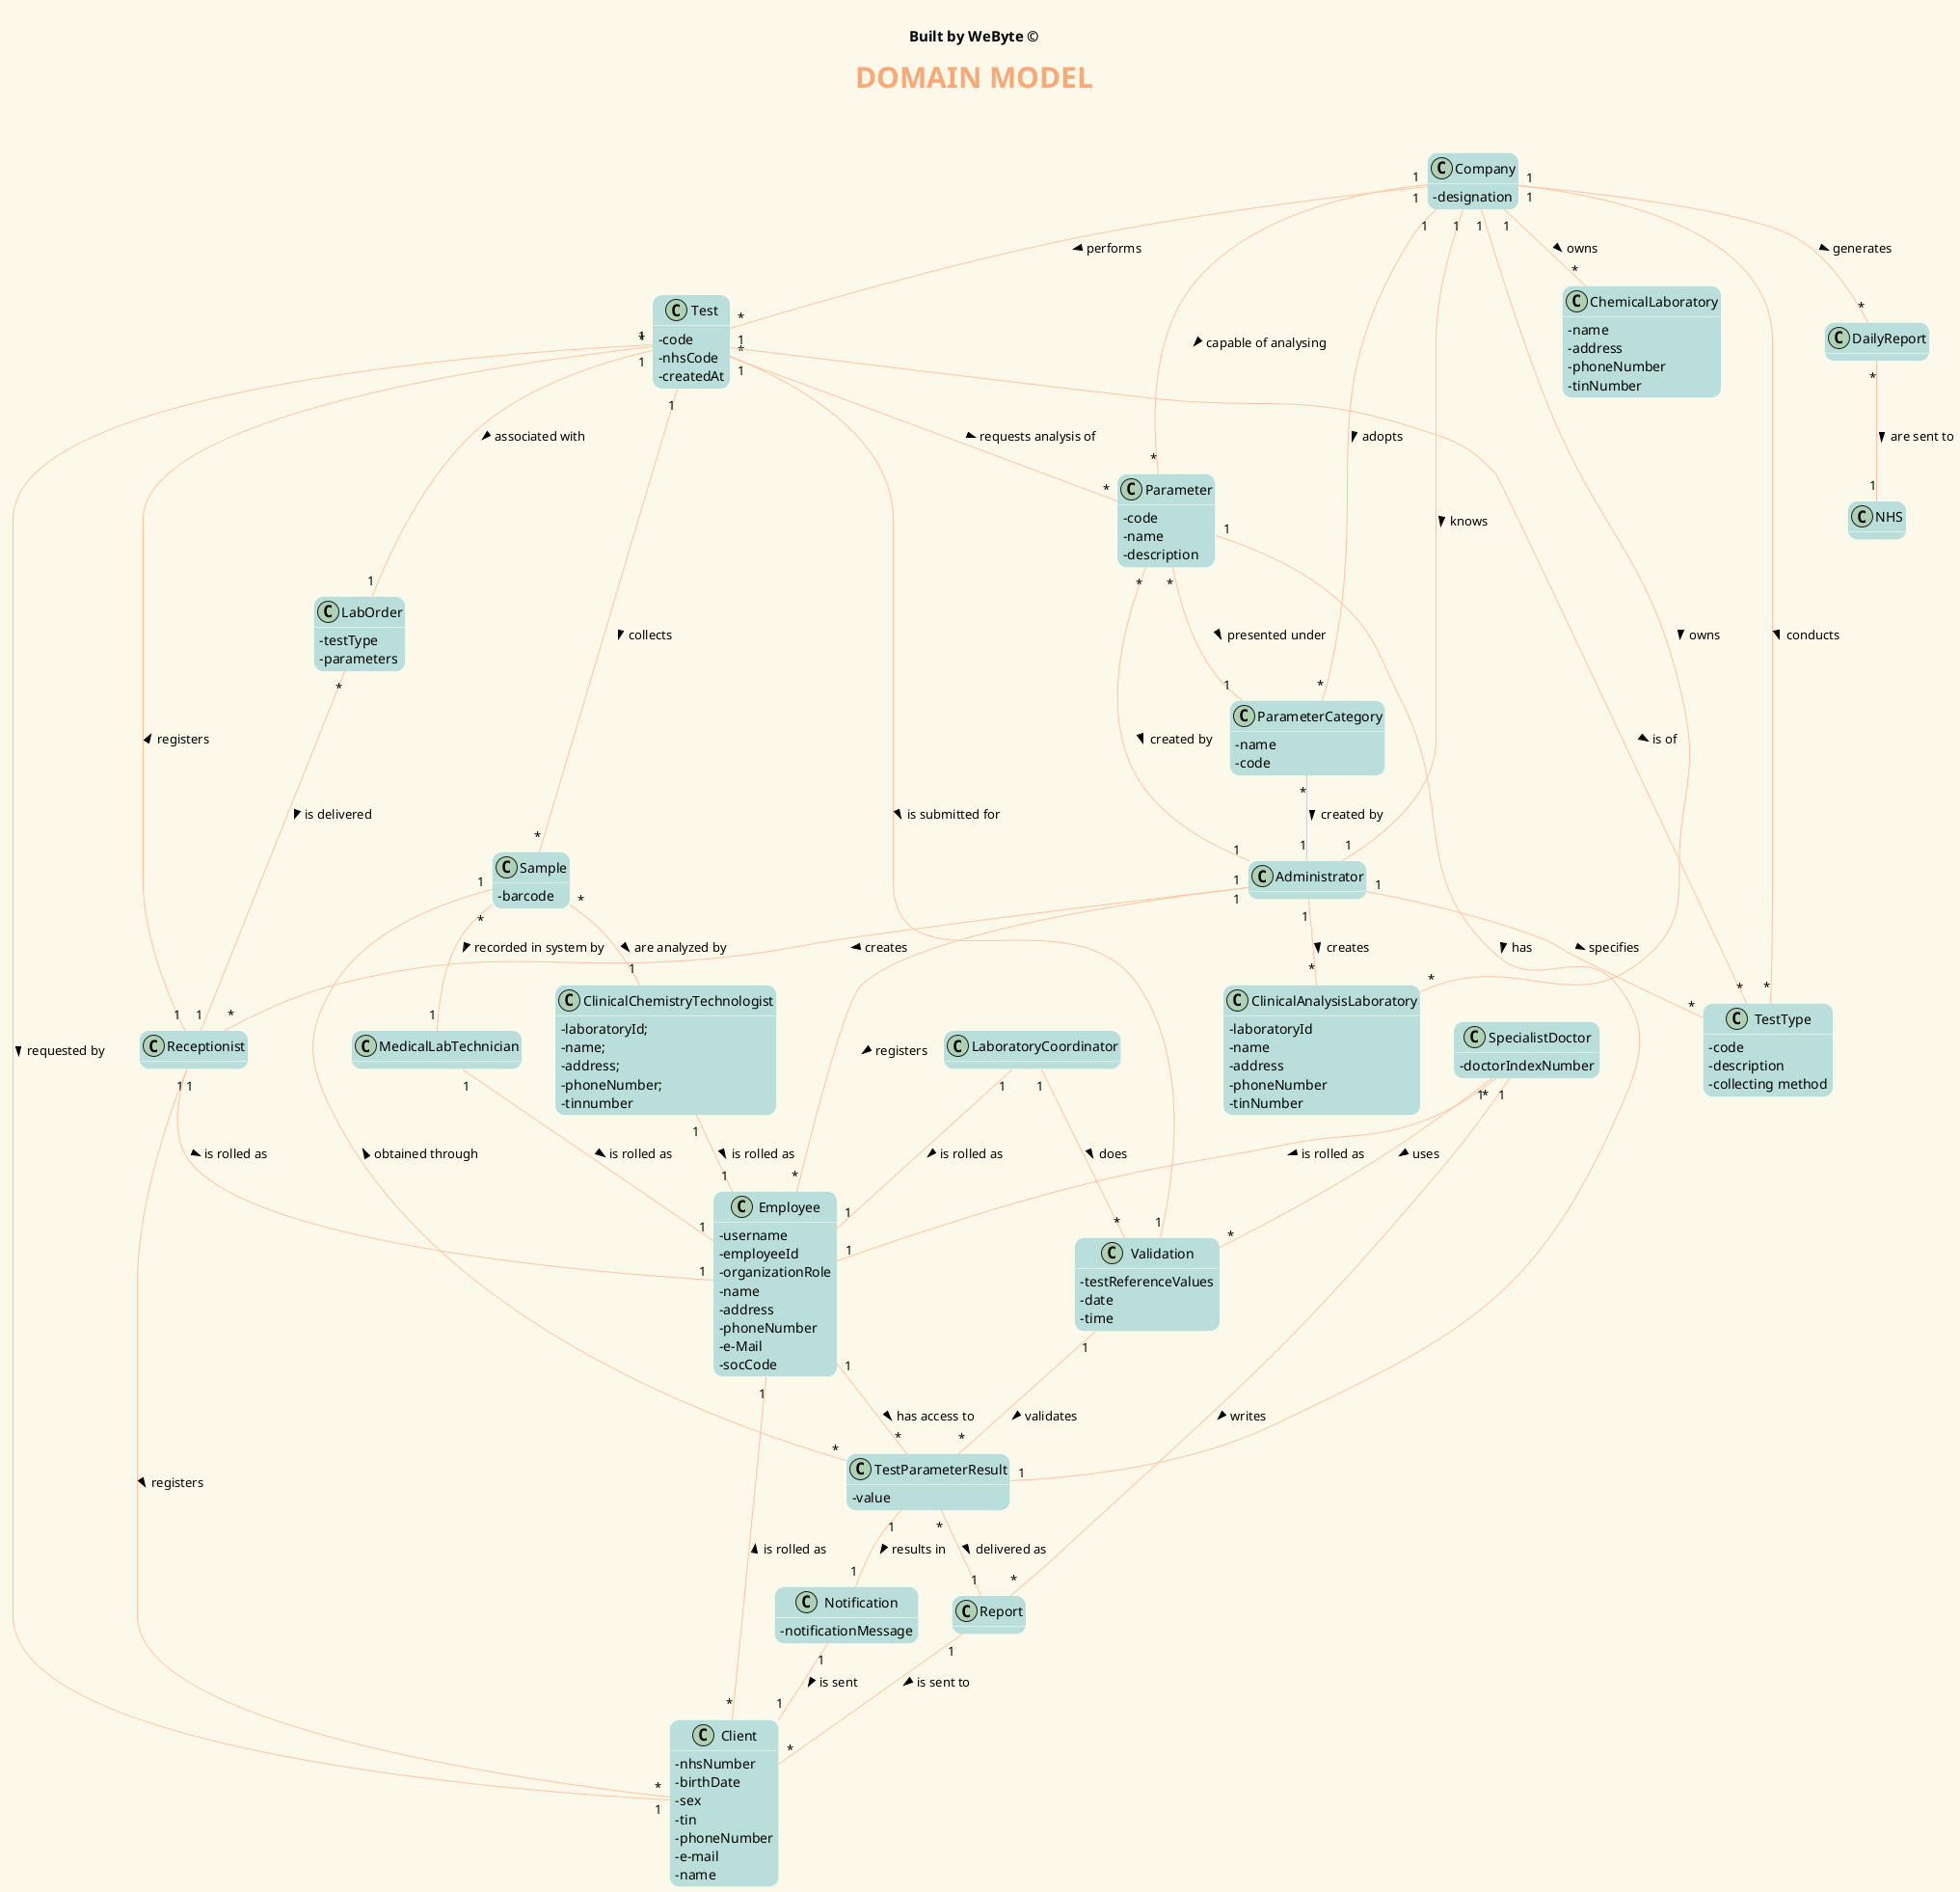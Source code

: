 @startuml
hide methods
' ======= layout =========
skinparam backgroundColor #fcf9ea
skinparam titleBorderRoundCorner 15
skinparam titleFontSize 30
skinparam classAttributeIconSize 0
skinparam titleFontName Arial Black
skinparam titleFontColor #f8a978
skinparam roundcorner 20
skinparam stereotypeCBackgroundColor ffc5a1
skinparam class {

ArrowColor ffc5a1
BorderColor White
BackgroundColor badfdb
}


' ======= title =========
center header


<font color=Black size=15><b>Built by WeByte ©</font>
endheader
title <b>DOMAIN MODEL\n

' ======= classes =========

    ' ======= Transaction Line Items =========
    class Sample{
    - barcode
    }
    ' ======= Product/Service related to a Transaction or Transaction Line Item =========
    class Parameter{
    - code
    - name
    - description
    }

    class ParameterCategory{
        - name
        - code
    }

    ' ======= Business Transactions =========

    class Test{
    - code
    - nhsCode
    - createdAt
    }

    class LabOrder{
    - testType
    - parameters
    }

    class Notification{
    - notificationMessage
    }

    ' ======= Roles of People or Organizations =========
    class Administrator{
    }

    class Receptionist{
    }

    class MedicalLabTechnician{
    }

    class Client{
    - nhsNumber
    - birthDate
    - sex
    - tin
    - phoneNumber
    - e-mail
    - name
    }

    class SpecialistDoctor{
    - doctorIndexNumber
    }

    class LaboratoryCoordinator{
    }

    class ClinicalChemistryTechnologist{
    - laboratoryId;
    - name;
    - address;
    - phoneNumber;
    - tinnumber
    }

    class Employee{
    - username
    - employeeId
    - organizationRole
    - name
    - address
    - phoneNumber
    - e-Mail
    - socCode
    }

    ' ======= Places =========
    class ClinicalAnalysisLaboratory{
    - laboratoryId
    - name
    - address
    - phoneNumber
    - tinNumber
    }

    class ChemicalLaboratory{
    - name
    - address
    - phoneNumber
    - tinNumber
    }
    ' ======= Noteworthy Events =========
    class TestParameterResult{
    - value
    }
    ' ======= Descriptions of Things =========
    class TestType{
    - code
    - description
    - collecting method
    }


    ' ======= Organizations =========
    class Company{
     - designation
    }
    class NHS{
    }
    ' ======= Other External/Collaborating Systems =========
    class Validation{
    - testReferenceValues
    - date
    - time
    }
    ' ======= Records of finance, work, contracts, legal matters =========
    ' ======= Documents mentioned/used to perform some work =========
    class DailyReport{
    }

    class Report{
    }

Administrator "1" -- "*" ClinicalAnalysisLaboratory : creates >
Administrator "1" -- "*" Employee : registers >
Administrator "1" -- "*" Receptionist : creates >
Administrator "1" -- "*" TestType : specifies >

Client "*" -- "1" Employee : is rolled as >

ClinicalChemistryTechnologist "1" -- "1" Employee : is rolled as >

Company "1" -- "*" ChemicalLaboratory : owns >
Company "1" -- "*" ClinicalAnalysisLaboratory : owns >
Company "1" -- "*" DailyReport : generates >
Company "1" -- "*" Parameter : capable of analysing >
Company "1" -- "*" ParameterCategory : adopts >
Company "1" -- "*" Test : performs >
Company "1" -- "*" TestType : conducts >
Company "1" -- "1" Administrator : knows >

DailyReport "*" -- "1" NHS : are sent to >

Employee "1" -- "*" TestParameterResult : has access to >

LaboratoryCoordinator "1" -- "*" Validation : does >
LaboratoryCoordinator "1" -- "1" Employee : is rolled as >

LabOrder "*" -- "1" Receptionist : is delivered >

MedicalLabTechnician "1" -- "1" Employee : is rolled as >

Notification "1" -- "1" Client : is sent >

Parameter "*" -- "1" Administrator : created by >
Parameter "*" -- "1" ParameterCategory : presented under >
Parameter "1" -- "1" TestParameterResult : has >

ParameterCategory "*" -- "1" Administrator : created by >

Receptionist "1" -- "*" Client : registers >
Receptionist "1" -- "*" Test : registers >
Receptionist "1" -- "1" Employee : is rolled as >

Report "1" -- "*" Client : is sent to >

Sample "*" -- "1" ClinicalChemistryTechnologist : are analyzed by >
Sample "*" -- "1" MedicalLabTechnician : recorded in system by >

SpecialistDoctor "*" -- "1" Employee : is rolled as >
SpecialistDoctor "1" -- "*" Report : writes >
SpecialistDoctor "1" -- "*" Validation : uses >

Test "*" -- "1" Validation : is submitted for >
Test "1" -- "*" Parameter : requests analysis of >
Test "1" -- "*" Sample : collects >
Test "1" -- "*" TestType : is of >
Test "1" -- "1" Client : requested by >
Test "1" -- "1" LabOrder : associated with >

TestParameterResult "*" -- "1" Report : delivered as >
TestParameterResult "*" -- "1" Sample : obtained through >
TestParameterResult "1" -- "1" Notification : results in >

Validation "1" -- "*" TestParameterResult : validates >
@enduml